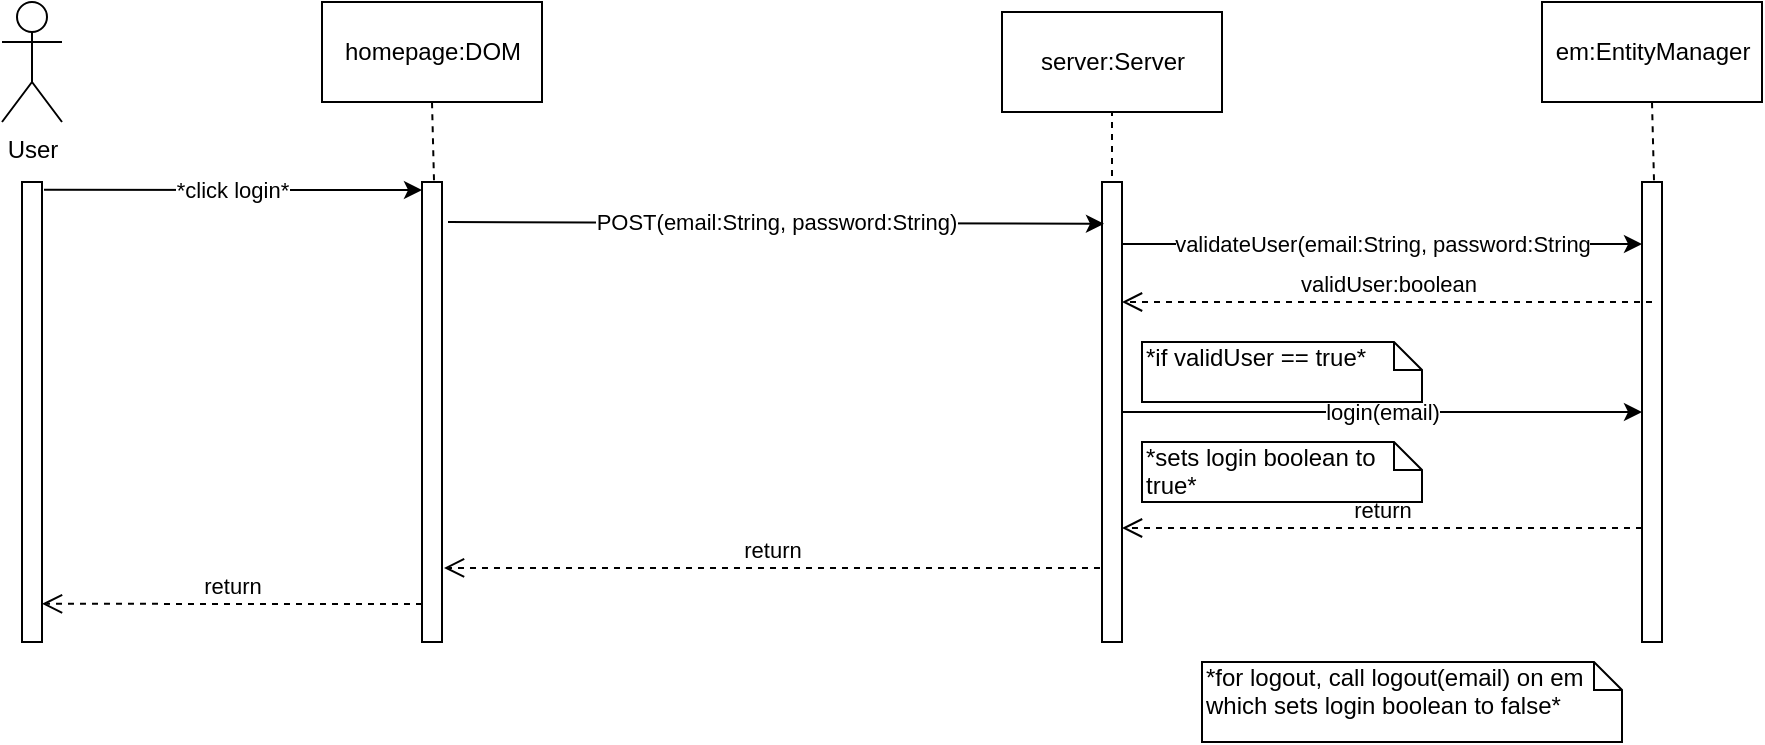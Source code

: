 <mxfile version="10.6.0" type="device"><diagram id="02oY3KgDiQQbcxxaakph" name="Page-1"><mxGraphModel dx="918" dy="567" grid="1" gridSize="10" guides="1" tooltips="1" connect="1" arrows="1" fold="1" page="1" pageScale="1" pageWidth="850" pageHeight="1100" math="0" shadow="0"><root><mxCell id="0"/><mxCell id="1" parent="0"/><mxCell id="h8qsOzoNVeF1IaTc2yce-1" value="" style="html=1;points=[];perimeter=orthogonalPerimeter;" vertex="1" parent="1"><mxGeometry x="240" y="110" width="10" height="230" as="geometry"/></mxCell><mxCell id="h8qsOzoNVeF1IaTc2yce-2" value="homepage:DOM" style="html=1;" vertex="1" parent="1"><mxGeometry x="190" y="20" width="110" height="50" as="geometry"/></mxCell><mxCell id="h8qsOzoNVeF1IaTc2yce-3" value="" style="endArrow=none;dashed=1;html=1;entryX=0.5;entryY=1;entryDx=0;entryDy=0;exitX=0.6;exitY=-0.004;exitDx=0;exitDy=0;exitPerimeter=0;" edge="1" parent="1" source="h8qsOzoNVeF1IaTc2yce-1" target="h8qsOzoNVeF1IaTc2yce-2"><mxGeometry width="50" height="50" relative="1" as="geometry"><mxPoint x="40" y="280" as="sourcePoint"/><mxPoint x="90" y="230" as="targetPoint"/></mxGeometry></mxCell><mxCell id="h8qsOzoNVeF1IaTc2yce-4" value="User" style="shape=umlActor;verticalLabelPosition=bottom;labelBackgroundColor=#ffffff;verticalAlign=top;html=1;outlineConnect=0;" vertex="1" parent="1"><mxGeometry x="30" y="20" width="30" height="60" as="geometry"/></mxCell><mxCell id="h8qsOzoNVeF1IaTc2yce-5" value="" style="html=1;points=[];perimeter=orthogonalPerimeter;" vertex="1" parent="1"><mxGeometry x="40" y="110" width="10" height="230" as="geometry"/></mxCell><mxCell id="h8qsOzoNVeF1IaTc2yce-6" value="*click login*" style="endArrow=classic;html=1;exitX=1.1;exitY=0.017;exitDx=0;exitDy=0;exitPerimeter=0;" edge="1" parent="1" source="h8qsOzoNVeF1IaTc2yce-5"><mxGeometry width="50" height="50" relative="1" as="geometry"><mxPoint x="50" y="129.5" as="sourcePoint"/><mxPoint x="240" y="114" as="targetPoint"/></mxGeometry></mxCell><mxCell id="h8qsOzoNVeF1IaTc2yce-7" value="return" style="html=1;verticalAlign=bottom;endArrow=open;dashed=1;endSize=8;entryX=1;entryY=0.917;entryDx=0;entryDy=0;entryPerimeter=0;" edge="1" parent="1" target="h8qsOzoNVeF1IaTc2yce-5"><mxGeometry relative="1" as="geometry"><mxPoint x="240" y="321" as="sourcePoint"/><mxPoint x="150" y="320" as="targetPoint"/></mxGeometry></mxCell><mxCell id="h8qsOzoNVeF1IaTc2yce-8" value="" style="html=1;points=[];perimeter=orthogonalPerimeter;" vertex="1" parent="1"><mxGeometry x="850" y="110" width="10" height="230" as="geometry"/></mxCell><mxCell id="h8qsOzoNVeF1IaTc2yce-9" value="em:EntityManager" style="html=1;" vertex="1" parent="1"><mxGeometry x="800" y="20" width="110" height="50" as="geometry"/></mxCell><mxCell id="h8qsOzoNVeF1IaTc2yce-10" value="" style="endArrow=none;dashed=1;html=1;entryX=0.5;entryY=1;entryDx=0;entryDy=0;exitX=0.6;exitY=-0.004;exitDx=0;exitDy=0;exitPerimeter=0;" edge="1" parent="1" source="h8qsOzoNVeF1IaTc2yce-8" target="h8qsOzoNVeF1IaTc2yce-9"><mxGeometry width="50" height="50" relative="1" as="geometry"><mxPoint x="620" y="280" as="sourcePoint"/><mxPoint x="670" y="230" as="targetPoint"/></mxGeometry></mxCell><mxCell id="h8qsOzoNVeF1IaTc2yce-11" value="" style="html=1;points=[];perimeter=orthogonalPerimeter;" vertex="1" parent="1"><mxGeometry x="580" y="110" width="10" height="230" as="geometry"/></mxCell><mxCell id="h8qsOzoNVeF1IaTc2yce-12" value="validateUser(email:String, password:String" style="endArrow=classic;html=1;exitX=1;exitY=0.135;exitDx=0;exitDy=0;exitPerimeter=0;" edge="1" parent="1" source="h8qsOzoNVeF1IaTc2yce-11" target="h8qsOzoNVeF1IaTc2yce-8"><mxGeometry width="50" height="50" relative="1" as="geometry"><mxPoint x="630" y="129.5" as="sourcePoint"/><mxPoint x="846" y="141" as="targetPoint"/></mxGeometry></mxCell><mxCell id="h8qsOzoNVeF1IaTc2yce-13" value="return" style="html=1;verticalAlign=bottom;endArrow=open;dashed=1;endSize=8;" edge="1" parent="1"><mxGeometry relative="1" as="geometry"><mxPoint x="850" y="283" as="sourcePoint"/><mxPoint x="590" y="283" as="targetPoint"/></mxGeometry></mxCell><mxCell id="h8qsOzoNVeF1IaTc2yce-14" value="server:Server" style="html=1;" vertex="1" parent="1"><mxGeometry x="530" y="25" width="110" height="50" as="geometry"/></mxCell><mxCell id="h8qsOzoNVeF1IaTc2yce-15" value="POST(email:String, password:String)" style="endArrow=classic;html=1;entryX=0.1;entryY=0.091;entryDx=0;entryDy=0;entryPerimeter=0;exitX=1.3;exitY=0.087;exitDx=0;exitDy=0;exitPerimeter=0;" edge="1" parent="1" source="h8qsOzoNVeF1IaTc2yce-1" target="h8qsOzoNVeF1IaTc2yce-11"><mxGeometry width="50" height="50" relative="1" as="geometry"><mxPoint x="290" y="130.5" as="sourcePoint"/><mxPoint x="476" y="130" as="targetPoint"/></mxGeometry></mxCell><mxCell id="h8qsOzoNVeF1IaTc2yce-16" value="" style="endArrow=none;dashed=1;html=1;entryX=0.5;entryY=1;entryDx=0;entryDy=0;exitX=0.5;exitY=-0.013;exitDx=0;exitDy=0;exitPerimeter=0;" edge="1" parent="1" source="h8qsOzoNVeF1IaTc2yce-11" target="h8qsOzoNVeF1IaTc2yce-14"><mxGeometry width="50" height="50" relative="1" as="geometry"><mxPoint x="256" y="119" as="sourcePoint"/><mxPoint x="255" y="80" as="targetPoint"/></mxGeometry></mxCell><mxCell id="h8qsOzoNVeF1IaTc2yce-17" value="return" style="html=1;verticalAlign=bottom;endArrow=open;dashed=1;endSize=8;entryX=1.1;entryY=0.839;entryDx=0;entryDy=0;entryPerimeter=0;" edge="1" parent="1" target="h8qsOzoNVeF1IaTc2yce-1"><mxGeometry relative="1" as="geometry"><mxPoint x="579" y="303" as="sourcePoint"/><mxPoint x="321" y="320" as="targetPoint"/></mxGeometry></mxCell><mxCell id="h8qsOzoNVeF1IaTc2yce-19" value="validUser:boolean" style="html=1;verticalAlign=bottom;endArrow=open;dashed=1;endSize=8;" edge="1" parent="1"><mxGeometry relative="1" as="geometry"><mxPoint x="855" y="170" as="sourcePoint"/><mxPoint x="590" y="170" as="targetPoint"/></mxGeometry></mxCell><mxCell id="h8qsOzoNVeF1IaTc2yce-20" value="login(email)" style="endArrow=classic;html=1;exitX=1;exitY=0.135;exitDx=0;exitDy=0;exitPerimeter=0;" edge="1" parent="1"><mxGeometry width="50" height="50" relative="1" as="geometry"><mxPoint x="590" y="225" as="sourcePoint"/><mxPoint x="850" y="225" as="targetPoint"/></mxGeometry></mxCell><mxCell id="h8qsOzoNVeF1IaTc2yce-23" value="*if validUser == true*" style="shape=note;whiteSpace=wrap;html=1;size=14;verticalAlign=top;align=left;spacingTop=-6;" vertex="1" parent="1"><mxGeometry x="600" y="190" width="140" height="30" as="geometry"/></mxCell><mxCell id="h8qsOzoNVeF1IaTc2yce-26" value="*sets login boolean to true*" style="shape=note;whiteSpace=wrap;html=1;size=14;verticalAlign=top;align=left;spacingTop=-6;" vertex="1" parent="1"><mxGeometry x="600" y="240" width="140" height="30" as="geometry"/></mxCell><mxCell id="h8qsOzoNVeF1IaTc2yce-27" value="*for logout, call logout(email) on em which sets login boolean to false*" style="shape=note;whiteSpace=wrap;html=1;size=14;verticalAlign=top;align=left;spacingTop=-6;" vertex="1" parent="1"><mxGeometry x="630" y="350" width="210" height="40" as="geometry"/></mxCell></root></mxGraphModel></diagram></mxfile>